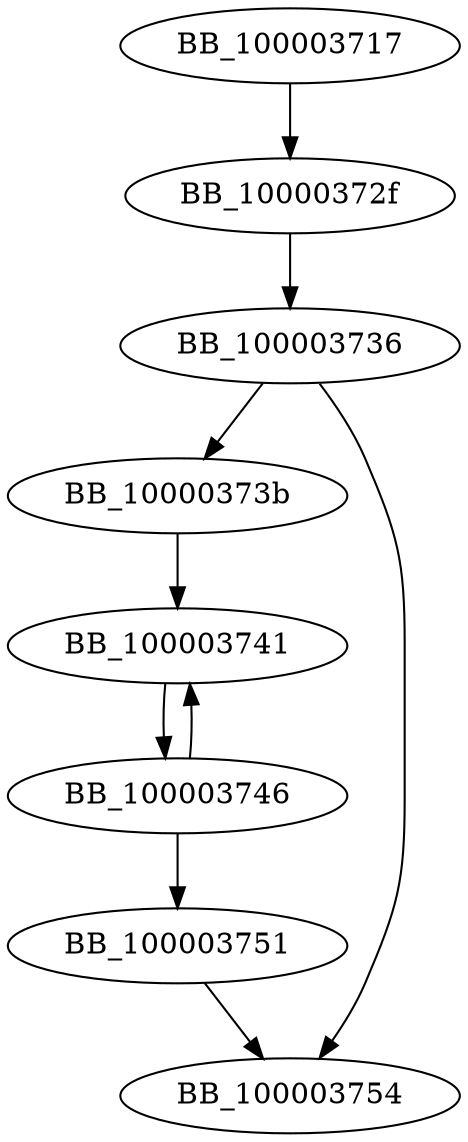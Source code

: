DiGraph __Z8rand_keyPhm{
BB_100003717->BB_10000372f
BB_10000372f->BB_100003736
BB_100003736->BB_10000373b
BB_100003736->BB_100003754
BB_10000373b->BB_100003741
BB_100003741->BB_100003746
BB_100003746->BB_100003741
BB_100003746->BB_100003751
BB_100003751->BB_100003754
}
